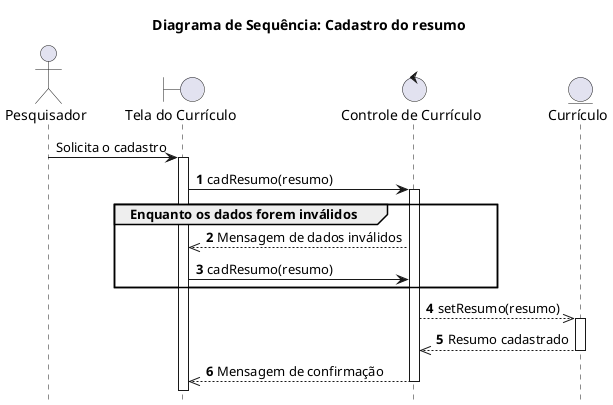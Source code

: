 @startuml diaSeqCadastrarResumo
title "Diagrama de Sequência: Cadastro do resumo"
hide footbox

actor Pesquisador as user
boundary "Tela do Currículo" as uiRE 
control "Controle de Currículo" as contRE 
entity "Currículo" as re 

user -> uiRE ++: Solicita o cadastro

autonumber
uiRE -> contRE ++: cadResumo(resumo)

group Enquanto os dados forem inválidos
contRE -->> uiRE: Mensagem de dados inválidos
uiRE -> contRE: cadResumo(resumo)
end

contRE -->> re ++: setResumo(resumo)

re -->> contRE --: Resumo cadastrado
contRE -->> uiRE --: Mensagem de confirmação

@enduml